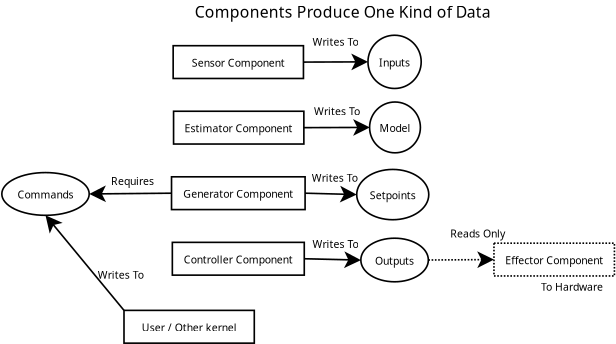 <?xml version="1.0" encoding="UTF-8"?>
<dia:diagram xmlns:dia="http://www.lysator.liu.se/~alla/dia/"><dia:layer name="Background" visible="true"><dia:object type="Flowchart - Box" version="0" id="O0"><dia:attribute name="obj_pos"><dia:point val="15.025,11"/></dia:attribute><dia:attribute name="obj_bb"><dia:rectangle val="14.975,10.95;23.025,13.05"/></dia:attribute><dia:attribute name="elem_corner"><dia:point val="15.025,11"/></dia:attribute><dia:attribute name="elem_width"><dia:real val="7.95"/></dia:attribute><dia:attribute name="elem_height"><dia:real val="2"/></dia:attribute><dia:attribute name="show_background"><dia:boolean val="true"/></dia:attribute><dia:attribute name="padding"><dia:real val="0.5"/></dia:attribute><dia:attribute name="text"><dia:composite type="text"><dia:attribute name="string"><dia:string>#Estimator Component#</dia:string></dia:attribute><dia:attribute name="font"><dia:font family="sans" style="0" name="Courier"/></dia:attribute><dia:attribute name="height"><dia:real val="0.8"/></dia:attribute><dia:attribute name="pos"><dia:point val="19,12.3"/></dia:attribute><dia:attribute name="color"><dia:color val="#000000"/></dia:attribute><dia:attribute name="alignment"><dia:enum val="1"/></dia:attribute></dia:composite></dia:attribute></dia:object><dia:object type="Flowchart - Ellipse" version="0" id="O1"><dia:attribute name="obj_pos"><dia:point val="27,10.45"/></dia:attribute><dia:attribute name="obj_bb"><dia:rectangle val="26.95,10.4;30.122,13.572"/></dia:attribute><dia:attribute name="elem_corner"><dia:point val="27,10.45"/></dia:attribute><dia:attribute name="elem_width"><dia:real val="3.072"/></dia:attribute><dia:attribute name="elem_height"><dia:real val="3.072"/></dia:attribute><dia:attribute name="show_background"><dia:boolean val="true"/></dia:attribute><dia:attribute name="padding"><dia:real val="0.354"/></dia:attribute><dia:attribute name="text"><dia:composite type="text"><dia:attribute name="string"><dia:string>#Model#</dia:string></dia:attribute><dia:attribute name="font"><dia:font family="sans" style="0" name="Courier"/></dia:attribute><dia:attribute name="height"><dia:real val="0.8"/></dia:attribute><dia:attribute name="pos"><dia:point val="28.536,12.286"/></dia:attribute><dia:attribute name="color"><dia:color val="#000000"/></dia:attribute><dia:attribute name="alignment"><dia:enum val="1"/></dia:attribute></dia:composite></dia:attribute></dia:object><dia:object type="Standard - Line" version="0" id="O2"><dia:attribute name="obj_pos"><dia:point val="22.975,12"/></dia:attribute><dia:attribute name="obj_bb"><dia:rectangle val="22.925,11.186;27.053,12.786"/></dia:attribute><dia:attribute name="conn_endpoints"><dia:point val="22.975,12"/><dia:point val="27,11.986"/></dia:attribute><dia:attribute name="numcp"><dia:int val="1"/></dia:attribute><dia:attribute name="end_arrow"><dia:enum val="22"/></dia:attribute><dia:attribute name="end_arrow_length"><dia:real val="0.8"/></dia:attribute><dia:attribute name="end_arrow_width"><dia:real val="0.8"/></dia:attribute><dia:connections><dia:connection handle="0" to="O0" connection="8"/><dia:connection handle="1" to="O1" connection="8"/></dia:connections></dia:object><dia:object type="Flowchart - Box" version="0" id="O3"><dia:attribute name="obj_pos"><dia:point val="14.9,15"/></dia:attribute><dia:attribute name="obj_bb"><dia:rectangle val="14.85,14.95;23.1,17.05"/></dia:attribute><dia:attribute name="elem_corner"><dia:point val="14.9,15"/></dia:attribute><dia:attribute name="elem_width"><dia:real val="8.15"/></dia:attribute><dia:attribute name="elem_height"><dia:real val="2"/></dia:attribute><dia:attribute name="show_background"><dia:boolean val="true"/></dia:attribute><dia:attribute name="padding"><dia:real val="0.5"/></dia:attribute><dia:attribute name="text"><dia:composite type="text"><dia:attribute name="string"><dia:string>#Generator Component#</dia:string></dia:attribute><dia:attribute name="font"><dia:font family="sans" style="0" name="Courier"/></dia:attribute><dia:attribute name="height"><dia:real val="0.8"/></dia:attribute><dia:attribute name="pos"><dia:point val="18.975,16.3"/></dia:attribute><dia:attribute name="color"><dia:color val="#000000"/></dia:attribute><dia:attribute name="alignment"><dia:enum val="1"/></dia:attribute></dia:composite></dia:attribute></dia:object><dia:object type="Flowchart - Ellipse" version="0" id="O4"><dia:attribute name="obj_pos"><dia:point val="26.2,14.55"/></dia:attribute><dia:attribute name="obj_bb"><dia:rectangle val="26.15,14.5;30.647,17.669"/></dia:attribute><dia:attribute name="elem_corner"><dia:point val="26.2,14.55"/></dia:attribute><dia:attribute name="elem_width"><dia:real val="4.397"/></dia:attribute><dia:attribute name="elem_height"><dia:real val="3.069"/></dia:attribute><dia:attribute name="show_background"><dia:boolean val="true"/></dia:attribute><dia:attribute name="padding"><dia:real val="0.354"/></dia:attribute><dia:attribute name="text"><dia:composite type="text"><dia:attribute name="string"><dia:string>#Setpoints#</dia:string></dia:attribute><dia:attribute name="font"><dia:font family="sans" style="0" name="Courier"/></dia:attribute><dia:attribute name="height"><dia:real val="0.8"/></dia:attribute><dia:attribute name="pos"><dia:point val="28.399,16.384"/></dia:attribute><dia:attribute name="color"><dia:color val="#000000"/></dia:attribute><dia:attribute name="alignment"><dia:enum val="1"/></dia:attribute></dia:composite></dia:attribute></dia:object><dia:object type="Standard - Line" version="0" id="O5"><dia:attribute name="obj_pos"><dia:point val="23.05,16"/></dia:attribute><dia:attribute name="obj_bb"><dia:rectangle val="22.999,15.283;26.271,16.886"/></dia:attribute><dia:attribute name="conn_endpoints"><dia:point val="23.05,16"/><dia:point val="26.2,16.084"/></dia:attribute><dia:attribute name="numcp"><dia:int val="1"/></dia:attribute><dia:attribute name="end_arrow"><dia:enum val="22"/></dia:attribute><dia:attribute name="end_arrow_length"><dia:real val="0.8"/></dia:attribute><dia:attribute name="end_arrow_width"><dia:real val="0.8"/></dia:attribute><dia:connections><dia:connection handle="0" to="O3" connection="8"/><dia:connection handle="1" to="O4" connection="8"/></dia:connections></dia:object><dia:object type="Flowchart - Box" version="0" id="O6"><dia:attribute name="obj_pos"><dia:point val="14.95,19"/></dia:attribute><dia:attribute name="obj_bb"><dia:rectangle val="14.9,18.95;23.05,21.05"/></dia:attribute><dia:attribute name="elem_corner"><dia:point val="14.95,19"/></dia:attribute><dia:attribute name="elem_width"><dia:real val="8.05"/></dia:attribute><dia:attribute name="elem_height"><dia:real val="2"/></dia:attribute><dia:attribute name="show_background"><dia:boolean val="true"/></dia:attribute><dia:attribute name="padding"><dia:real val="0.5"/></dia:attribute><dia:attribute name="text"><dia:composite type="text"><dia:attribute name="string"><dia:string>#Controller Component#</dia:string></dia:attribute><dia:attribute name="font"><dia:font family="sans" style="0" name="Courier"/></dia:attribute><dia:attribute name="height"><dia:real val="0.8"/></dia:attribute><dia:attribute name="pos"><dia:point val="18.975,20.3"/></dia:attribute><dia:attribute name="color"><dia:color val="#000000"/></dia:attribute><dia:attribute name="alignment"><dia:enum val="1"/></dia:attribute></dia:composite></dia:attribute></dia:object><dia:object type="Flowchart - Ellipse" version="0" id="O7"><dia:attribute name="obj_pos"><dia:point val="26.452,18.746"/></dia:attribute><dia:attribute name="obj_bb"><dia:rectangle val="26.402,18.696;30.62,21.456"/></dia:attribute><dia:attribute name="elem_corner"><dia:point val="26.452,18.746"/></dia:attribute><dia:attribute name="elem_width"><dia:real val="4.119"/></dia:attribute><dia:attribute name="elem_height"><dia:real val="2.66"/></dia:attribute><dia:attribute name="show_background"><dia:boolean val="true"/></dia:attribute><dia:attribute name="padding"><dia:real val="0.354"/></dia:attribute><dia:attribute name="text"><dia:composite type="text"><dia:attribute name="string"><dia:string>#Outputs#</dia:string></dia:attribute><dia:attribute name="font"><dia:font family="sans" style="0" name="Courier"/></dia:attribute><dia:attribute name="height"><dia:real val="0.8"/></dia:attribute><dia:attribute name="pos"><dia:point val="28.511,20.376"/></dia:attribute><dia:attribute name="color"><dia:color val="#000000"/></dia:attribute><dia:attribute name="alignment"><dia:enum val="1"/></dia:attribute></dia:composite></dia:attribute></dia:object><dia:object type="Standard - Line" version="0" id="O8"><dia:attribute name="obj_pos"><dia:point val="23,20"/></dia:attribute><dia:attribute name="obj_bb"><dia:rectangle val="22.949,19.282;26.526,20.884"/></dia:attribute><dia:attribute name="conn_endpoints"><dia:point val="23,20"/><dia:point val="26.457,20.084"/></dia:attribute><dia:attribute name="numcp"><dia:int val="1"/></dia:attribute><dia:attribute name="end_arrow"><dia:enum val="22"/></dia:attribute><dia:attribute name="end_arrow_length"><dia:real val="0.8"/></dia:attribute><dia:attribute name="end_arrow_width"><dia:real val="0.8"/></dia:attribute><dia:connections><dia:connection handle="0" to="O6" connection="8"/><dia:connection handle="1" to="O7" connection="8"/></dia:connections></dia:object><dia:object type="Flowchart - Box" version="0" id="O9"><dia:attribute name="obj_pos"><dia:point val="12,23.15"/></dia:attribute><dia:attribute name="obj_bb"><dia:rectangle val="11.95,23.1;20,25.2"/></dia:attribute><dia:attribute name="elem_corner"><dia:point val="12,23.15"/></dia:attribute><dia:attribute name="elem_width"><dia:real val="7.95"/></dia:attribute><dia:attribute name="elem_height"><dia:real val="2"/></dia:attribute><dia:attribute name="show_background"><dia:boolean val="true"/></dia:attribute><dia:attribute name="padding"><dia:real val="0.5"/></dia:attribute><dia:attribute name="text"><dia:composite type="text"><dia:attribute name="string"><dia:string>#User / Other kernel#</dia:string></dia:attribute><dia:attribute name="font"><dia:font family="sans" style="0" name="Courier"/></dia:attribute><dia:attribute name="height"><dia:real val="0.8"/></dia:attribute><dia:attribute name="pos"><dia:point val="15.975,24.45"/></dia:attribute><dia:attribute name="color"><dia:color val="#000000"/></dia:attribute><dia:attribute name="alignment"><dia:enum val="1"/></dia:attribute></dia:composite></dia:attribute></dia:object><dia:object type="Standard - Line" version="0" id="O10"><dia:attribute name="obj_pos"><dia:point val="12,23.15"/></dia:attribute><dia:attribute name="obj_bb"><dia:rectangle val="6.562,16.802;12.07,23.22"/></dia:attribute><dia:attribute name="conn_endpoints"><dia:point val="12,23.15"/><dia:point val="7.211,17.35"/></dia:attribute><dia:attribute name="numcp"><dia:int val="2"/></dia:attribute><dia:attribute name="end_arrow"><dia:enum val="22"/></dia:attribute><dia:attribute name="end_arrow_length"><dia:real val="0.8"/></dia:attribute><dia:attribute name="end_arrow_width"><dia:real val="0.8"/></dia:attribute><dia:connections><dia:connection handle="0" to="O9" connection="0"/><dia:connection handle="1" to="O24" connection="12"/></dia:connections></dia:object><dia:object type="Flowchart - Box" version="0" id="O11"><dia:attribute name="obj_pos"><dia:point val="15,7"/></dia:attribute><dia:attribute name="obj_bb"><dia:rectangle val="14.95,6.95;23,9.05"/></dia:attribute><dia:attribute name="elem_corner"><dia:point val="15,7"/></dia:attribute><dia:attribute name="elem_width"><dia:real val="7.95"/></dia:attribute><dia:attribute name="elem_height"><dia:real val="2"/></dia:attribute><dia:attribute name="show_background"><dia:boolean val="true"/></dia:attribute><dia:attribute name="padding"><dia:real val="0.5"/></dia:attribute><dia:attribute name="text"><dia:composite type="text"><dia:attribute name="string"><dia:string>#Sensor Component#</dia:string></dia:attribute><dia:attribute name="font"><dia:font family="sans" style="0" name="Courier"/></dia:attribute><dia:attribute name="height"><dia:real val="0.8"/></dia:attribute><dia:attribute name="pos"><dia:point val="18.975,8.3"/></dia:attribute><dia:attribute name="color"><dia:color val="#000000"/></dia:attribute><dia:attribute name="alignment"><dia:enum val="1"/></dia:attribute></dia:composite></dia:attribute></dia:object><dia:object type="Flowchart - Ellipse" version="0" id="O12"><dia:attribute name="obj_pos"><dia:point val="26.887,6.362"/></dia:attribute><dia:attribute name="obj_bb"><dia:rectangle val="26.837,6.312;30.185,9.66"/></dia:attribute><dia:attribute name="elem_corner"><dia:point val="26.887,6.362"/></dia:attribute><dia:attribute name="elem_width"><dia:real val="3.248"/></dia:attribute><dia:attribute name="elem_height"><dia:real val="3.248"/></dia:attribute><dia:attribute name="show_background"><dia:boolean val="true"/></dia:attribute><dia:attribute name="padding"><dia:real val="0.354"/></dia:attribute><dia:attribute name="text"><dia:composite type="text"><dia:attribute name="string"><dia:string>#Inputs#</dia:string></dia:attribute><dia:attribute name="font"><dia:font family="sans" style="0" name="Courier"/></dia:attribute><dia:attribute name="height"><dia:real val="0.8"/></dia:attribute><dia:attribute name="pos"><dia:point val="28.511,8.286"/></dia:attribute><dia:attribute name="color"><dia:color val="#000000"/></dia:attribute><dia:attribute name="alignment"><dia:enum val="1"/></dia:attribute></dia:composite></dia:attribute></dia:object><dia:object type="Standard - Line" version="0" id="O13"><dia:attribute name="obj_pos"><dia:point val="22.95,8"/></dia:attribute><dia:attribute name="obj_bb"><dia:rectangle val="22.9,7.186;26.94,8.786"/></dia:attribute><dia:attribute name="conn_endpoints"><dia:point val="22.95,8"/><dia:point val="26.887,7.986"/></dia:attribute><dia:attribute name="numcp"><dia:int val="1"/></dia:attribute><dia:attribute name="end_arrow"><dia:enum val="22"/></dia:attribute><dia:attribute name="end_arrow_length"><dia:real val="0.8"/></dia:attribute><dia:attribute name="end_arrow_width"><dia:real val="0.8"/></dia:attribute><dia:connections><dia:connection handle="0" to="O11" connection="8"/><dia:connection handle="1" to="O12" connection="8"/></dia:connections></dia:object><dia:object type="Flowchart - Box" version="0" id="O14"><dia:attribute name="obj_pos"><dia:point val="34.575,19.05"/></dia:attribute><dia:attribute name="obj_bb"><dia:rectangle val="34.525,19;41.975,21.1"/></dia:attribute><dia:attribute name="elem_corner"><dia:point val="34.575,19.05"/></dia:attribute><dia:attribute name="elem_width"><dia:real val="7.35"/></dia:attribute><dia:attribute name="elem_height"><dia:real val="2"/></dia:attribute><dia:attribute name="show_background"><dia:boolean val="true"/></dia:attribute><dia:attribute name="line_style"><dia:enum val="4"/></dia:attribute><dia:attribute name="padding"><dia:real val="0.5"/></dia:attribute><dia:attribute name="text"><dia:composite type="text"><dia:attribute name="string"><dia:string>#Effector Component#</dia:string></dia:attribute><dia:attribute name="font"><dia:font family="sans" style="0" name="Courier"/></dia:attribute><dia:attribute name="height"><dia:real val="0.8"/></dia:attribute><dia:attribute name="pos"><dia:point val="38.25,20.35"/></dia:attribute><dia:attribute name="color"><dia:color val="#000000"/></dia:attribute><dia:attribute name="alignment"><dia:enum val="1"/></dia:attribute></dia:composite></dia:attribute></dia:object><dia:object type="Standard - Line" version="0" id="O15"><dia:attribute name="obj_pos"><dia:point val="30.57,20.076"/></dia:attribute><dia:attribute name="obj_bb"><dia:rectangle val="30.52,19.25;34.63,20.85"/></dia:attribute><dia:attribute name="conn_endpoints"><dia:point val="30.57,20.076"/><dia:point val="34.575,20.05"/></dia:attribute><dia:attribute name="numcp"><dia:int val="1"/></dia:attribute><dia:attribute name="line_style"><dia:enum val="4"/></dia:attribute><dia:attribute name="end_arrow"><dia:enum val="22"/></dia:attribute><dia:attribute name="end_arrow_length"><dia:real val="0.8"/></dia:attribute><dia:attribute name="end_arrow_width"><dia:real val="0.8"/></dia:attribute><dia:connections><dia:connection handle="0" to="O7" connection="0"/><dia:connection handle="1" to="O14" connection="7"/></dia:connections></dia:object><dia:object type="Standard - Text" version="0" id="O16"><dia:attribute name="obj_pos"><dia:point val="23.5,7"/></dia:attribute><dia:attribute name="obj_bb"><dia:rectangle val="23.5,6.3;26.45,7.3"/></dia:attribute><dia:attribute name="text"><dia:composite type="text"><dia:attribute name="string"><dia:string>#Writes To#</dia:string></dia:attribute><dia:attribute name="font"><dia:font family="sans" style="0" name="Courier"/></dia:attribute><dia:attribute name="height"><dia:real val="0.8"/></dia:attribute><dia:attribute name="pos"><dia:point val="23.5,7"/></dia:attribute><dia:attribute name="color"><dia:color val="#000000"/></dia:attribute><dia:attribute name="alignment"><dia:enum val="0"/></dia:attribute></dia:composite></dia:attribute></dia:object><dia:object type="Standard - Text" version="0" id="O17"><dia:attribute name="obj_pos"><dia:point val="23.595,11.245"/></dia:attribute><dia:attribute name="obj_bb"><dia:rectangle val="23.595,10.545;26.545,11.545"/></dia:attribute><dia:attribute name="text"><dia:composite type="text"><dia:attribute name="string"><dia:string>#Writes To#</dia:string></dia:attribute><dia:attribute name="font"><dia:font family="sans" style="0" name="Courier"/></dia:attribute><dia:attribute name="height"><dia:real val="0.8"/></dia:attribute><dia:attribute name="pos"><dia:point val="23.595,11.245"/></dia:attribute><dia:attribute name="color"><dia:color val="#000000"/></dia:attribute><dia:attribute name="alignment"><dia:enum val="0"/></dia:attribute></dia:composite></dia:attribute></dia:object><dia:object type="Standard - Text" version="0" id="O18"><dia:attribute name="obj_pos"><dia:point val="23.45,15.3"/></dia:attribute><dia:attribute name="obj_bb"><dia:rectangle val="23.45,14.6;26.4,15.6"/></dia:attribute><dia:attribute name="text"><dia:composite type="text"><dia:attribute name="string"><dia:string>#Writes To#</dia:string></dia:attribute><dia:attribute name="font"><dia:font family="sans" style="0" name="Courier"/></dia:attribute><dia:attribute name="height"><dia:real val="0.8"/></dia:attribute><dia:attribute name="pos"><dia:point val="23.45,15.3"/></dia:attribute><dia:attribute name="color"><dia:color val="#000000"/></dia:attribute><dia:attribute name="alignment"><dia:enum val="0"/></dia:attribute></dia:composite></dia:attribute></dia:object><dia:object type="Standard - Text" version="0" id="O19"><dia:attribute name="obj_pos"><dia:point val="23.5,19.35"/></dia:attribute><dia:attribute name="obj_bb"><dia:rectangle val="23.5,18.65;26.45,19.65"/></dia:attribute><dia:attribute name="text"><dia:composite type="text"><dia:attribute name="string"><dia:string>#Writes To#</dia:string></dia:attribute><dia:attribute name="font"><dia:font family="sans" style="0" name="Courier"/></dia:attribute><dia:attribute name="height"><dia:real val="0.8"/></dia:attribute><dia:attribute name="pos"><dia:point val="23.5,19.35"/></dia:attribute><dia:attribute name="color"><dia:color val="#000000"/></dia:attribute><dia:attribute name="alignment"><dia:enum val="0"/></dia:attribute></dia:composite></dia:attribute></dia:object><dia:object type="Standard - Text" version="0" id="O20"><dia:attribute name="obj_pos"><dia:point val="10.404,21.217"/></dia:attribute><dia:attribute name="obj_bb"><dia:rectangle val="10.381,20.494;13.354,21.562"/></dia:attribute><dia:attribute name="text"><dia:composite type="text"><dia:attribute name="string"><dia:string>#Writes To#</dia:string></dia:attribute><dia:attribute name="font"><dia:font family="sans" style="0" name="Courier"/></dia:attribute><dia:attribute name="height"><dia:real val="0.8"/></dia:attribute><dia:attribute name="pos"><dia:point val="10.404,21.217"/></dia:attribute><dia:attribute name="color"><dia:color val="#000000"/></dia:attribute><dia:attribute name="alignment"><dia:enum val="0"/></dia:attribute></dia:composite></dia:attribute><dia:connections><dia:connection handle="0" to="O10" connection="0"/></dia:connections></dia:object><dia:object type="Standard - Text" version="0" id="O21"><dia:attribute name="obj_pos"><dia:point val="31.9,18.7"/></dia:attribute><dia:attribute name="obj_bb"><dia:rectangle val="31.9,18;35.45,19"/></dia:attribute><dia:attribute name="text"><dia:composite type="text"><dia:attribute name="string"><dia:string>#Reads Only#</dia:string></dia:attribute><dia:attribute name="font"><dia:font family="sans" style="0" name="Courier"/></dia:attribute><dia:attribute name="height"><dia:real val="0.8"/></dia:attribute><dia:attribute name="pos"><dia:point val="31.9,18.7"/></dia:attribute><dia:attribute name="color"><dia:color val="#000000"/></dia:attribute><dia:attribute name="alignment"><dia:enum val="0"/></dia:attribute></dia:composite></dia:attribute></dia:object><dia:object type="Standard - Text" version="0" id="O22"><dia:attribute name="obj_pos"><dia:point val="25.35,5.3"/></dia:attribute><dia:attribute name="obj_bb"><dia:rectangle val="16.6,4.3;34.1,5.75"/></dia:attribute><dia:attribute name="text"><dia:composite type="text"><dia:attribute name="string"><dia:string>#Components Produce One Kind of Data#</dia:string></dia:attribute><dia:attribute name="font"><dia:font family="sans" style="0" name="Courier"/></dia:attribute><dia:attribute name="height"><dia:real val="1.2"/></dia:attribute><dia:attribute name="pos"><dia:point val="25.35,5.3"/></dia:attribute><dia:attribute name="color"><dia:color val="#000000"/></dia:attribute><dia:attribute name="alignment"><dia:enum val="1"/></dia:attribute></dia:composite></dia:attribute></dia:object><dia:object type="Standard - Text" version="0" id="O23"><dia:attribute name="obj_pos"><dia:point val="37.45,21.95"/></dia:attribute><dia:attribute name="obj_bb"><dia:rectangle val="37.45,21.25;41.45,22.25"/></dia:attribute><dia:attribute name="text"><dia:composite type="text"><dia:attribute name="string"><dia:string>#To Hardware#</dia:string></dia:attribute><dia:attribute name="font"><dia:font family="sans" style="0" name="Courier"/></dia:attribute><dia:attribute name="height"><dia:real val="0.8"/></dia:attribute><dia:attribute name="pos"><dia:point val="37.45,21.95"/></dia:attribute><dia:attribute name="color"><dia:color val="#000000"/></dia:attribute><dia:attribute name="alignment"><dia:enum val="0"/></dia:attribute></dia:composite></dia:attribute></dia:object><dia:object type="Flowchart - Ellipse" version="0" id="O24"><dia:attribute name="obj_pos"><dia:point val="4.545,14.742"/></dia:attribute><dia:attribute name="obj_bb"><dia:rectangle val="4.495,14.692;9.927,17.4"/></dia:attribute><dia:attribute name="elem_corner"><dia:point val="4.545,14.742"/></dia:attribute><dia:attribute name="elem_width"><dia:real val="5.332"/></dia:attribute><dia:attribute name="elem_height"><dia:real val="2.608"/></dia:attribute><dia:attribute name="show_background"><dia:boolean val="true"/></dia:attribute><dia:attribute name="padding"><dia:real val="0.354"/></dia:attribute><dia:attribute name="text"><dia:composite type="text"><dia:attribute name="string"><dia:string>#Commands#</dia:string></dia:attribute><dia:attribute name="font"><dia:font family="sans" style="0" name="Courier"/></dia:attribute><dia:attribute name="height"><dia:real val="0.8"/></dia:attribute><dia:attribute name="pos"><dia:point val="7.211,16.346"/></dia:attribute><dia:attribute name="color"><dia:color val="#000000"/></dia:attribute><dia:attribute name="alignment"><dia:enum val="1"/></dia:attribute></dia:composite></dia:attribute></dia:object><dia:object type="Standard - Line" version="0" id="O25"><dia:attribute name="obj_pos"><dia:point val="14.9,16"/></dia:attribute><dia:attribute name="obj_bb"><dia:rectangle val="9.82,15.245;14.95,16.846"/></dia:attribute><dia:attribute name="conn_endpoints"><dia:point val="14.9,16"/><dia:point val="9.877,16.046"/></dia:attribute><dia:attribute name="numcp"><dia:int val="1"/></dia:attribute><dia:attribute name="end_arrow"><dia:enum val="22"/></dia:attribute><dia:attribute name="end_arrow_length"><dia:real val="0.8"/></dia:attribute><dia:attribute name="end_arrow_width"><dia:real val="0.8"/></dia:attribute><dia:connections><dia:connection handle="0" to="O3" connection="7"/><dia:connection handle="1" to="O24" connection="0"/></dia:connections></dia:object><dia:object type="Standard - Text" version="0" id="O26"><dia:attribute name="obj_pos"><dia:point val="11.2,15.5"/></dia:attribute><dia:attribute name="obj_bb"><dia:rectangle val="11.2,14.777;13.973,15.845"/></dia:attribute><dia:attribute name="text"><dia:composite type="text"><dia:attribute name="string"><dia:string>#Requires#</dia:string></dia:attribute><dia:attribute name="font"><dia:font family="sans" style="0" name="Courier"/></dia:attribute><dia:attribute name="height"><dia:real val="0.8"/></dia:attribute><dia:attribute name="pos"><dia:point val="11.2,15.5"/></dia:attribute><dia:attribute name="color"><dia:color val="#000000"/></dia:attribute><dia:attribute name="alignment"><dia:enum val="0"/></dia:attribute></dia:composite></dia:attribute></dia:object></dia:layer></dia:diagram>
